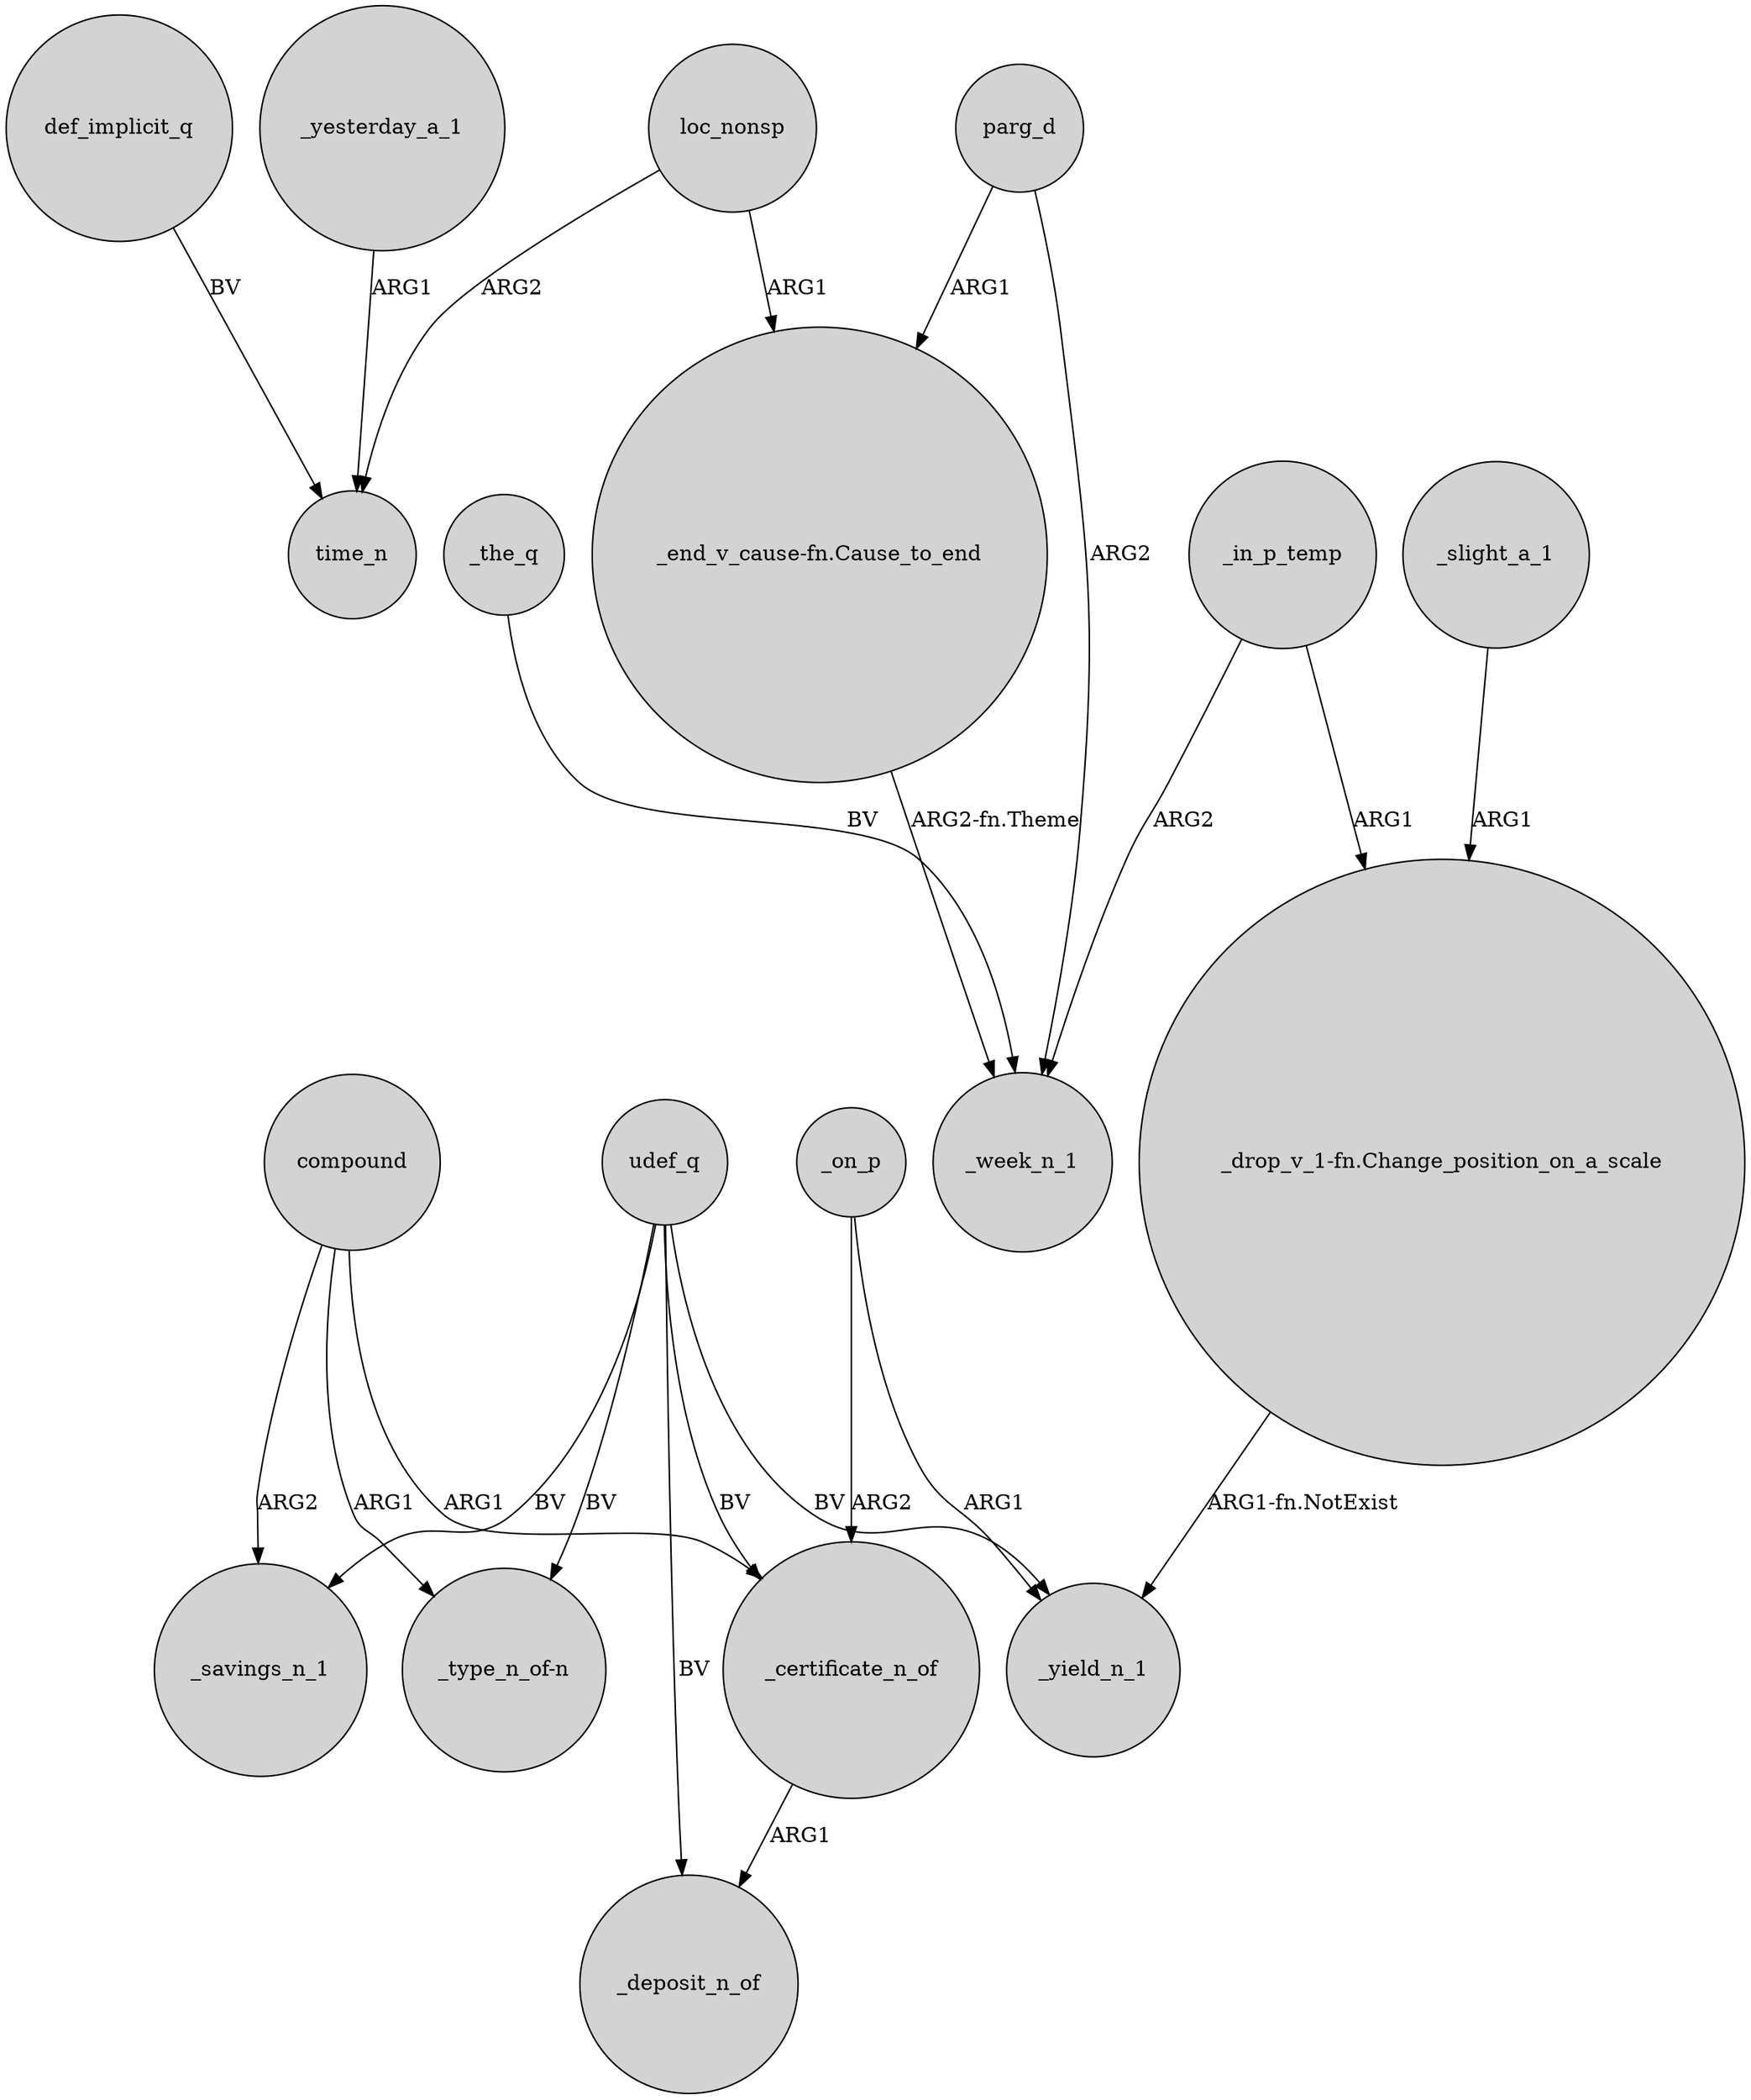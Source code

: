 digraph {
	node [shape=circle style=filled]
	compound -> _certificate_n_of [label=ARG1]
	_yesterday_a_1 -> time_n [label=ARG1]
	compound -> "_type_n_of-n" [label=ARG1]
	udef_q -> "_type_n_of-n" [label=BV]
	"_end_v_cause-fn.Cause_to_end" -> _week_n_1 [label="ARG2-fn.Theme"]
	parg_d -> _week_n_1 [label=ARG2]
	compound -> _savings_n_1 [label=ARG2]
	_in_p_temp -> _week_n_1 [label=ARG2]
	udef_q -> _certificate_n_of [label=BV]
	udef_q -> _savings_n_1 [label=BV]
	loc_nonsp -> time_n [label=ARG2]
	_on_p -> _certificate_n_of [label=ARG2]
	_in_p_temp -> "_drop_v_1-fn.Change_position_on_a_scale" [label=ARG1]
	udef_q -> _deposit_n_of [label=BV]
	_certificate_n_of -> _deposit_n_of [label=ARG1]
	loc_nonsp -> "_end_v_cause-fn.Cause_to_end" [label=ARG1]
	parg_d -> "_end_v_cause-fn.Cause_to_end" [label=ARG1]
	_the_q -> _week_n_1 [label=BV]
	_slight_a_1 -> "_drop_v_1-fn.Change_position_on_a_scale" [label=ARG1]
	_on_p -> _yield_n_1 [label=ARG1]
	udef_q -> _yield_n_1 [label=BV]
	def_implicit_q -> time_n [label=BV]
	"_drop_v_1-fn.Change_position_on_a_scale" -> _yield_n_1 [label="ARG1-fn.NotExist"]
}
